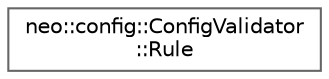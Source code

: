 digraph "Graphical Class Hierarchy"
{
 // LATEX_PDF_SIZE
  bgcolor="transparent";
  edge [fontname=Helvetica,fontsize=10,labelfontname=Helvetica,labelfontsize=10];
  node [fontname=Helvetica,fontsize=10,shape=box,height=0.2,width=0.4];
  rankdir="LR";
  Node0 [id="Node000000",label="neo::config::ConfigValidator\l::Rule",height=0.2,width=0.4,color="grey40", fillcolor="white", style="filled",URL="$structneo_1_1config_1_1_config_validator_1_1_rule.html",tooltip=" "];
}
